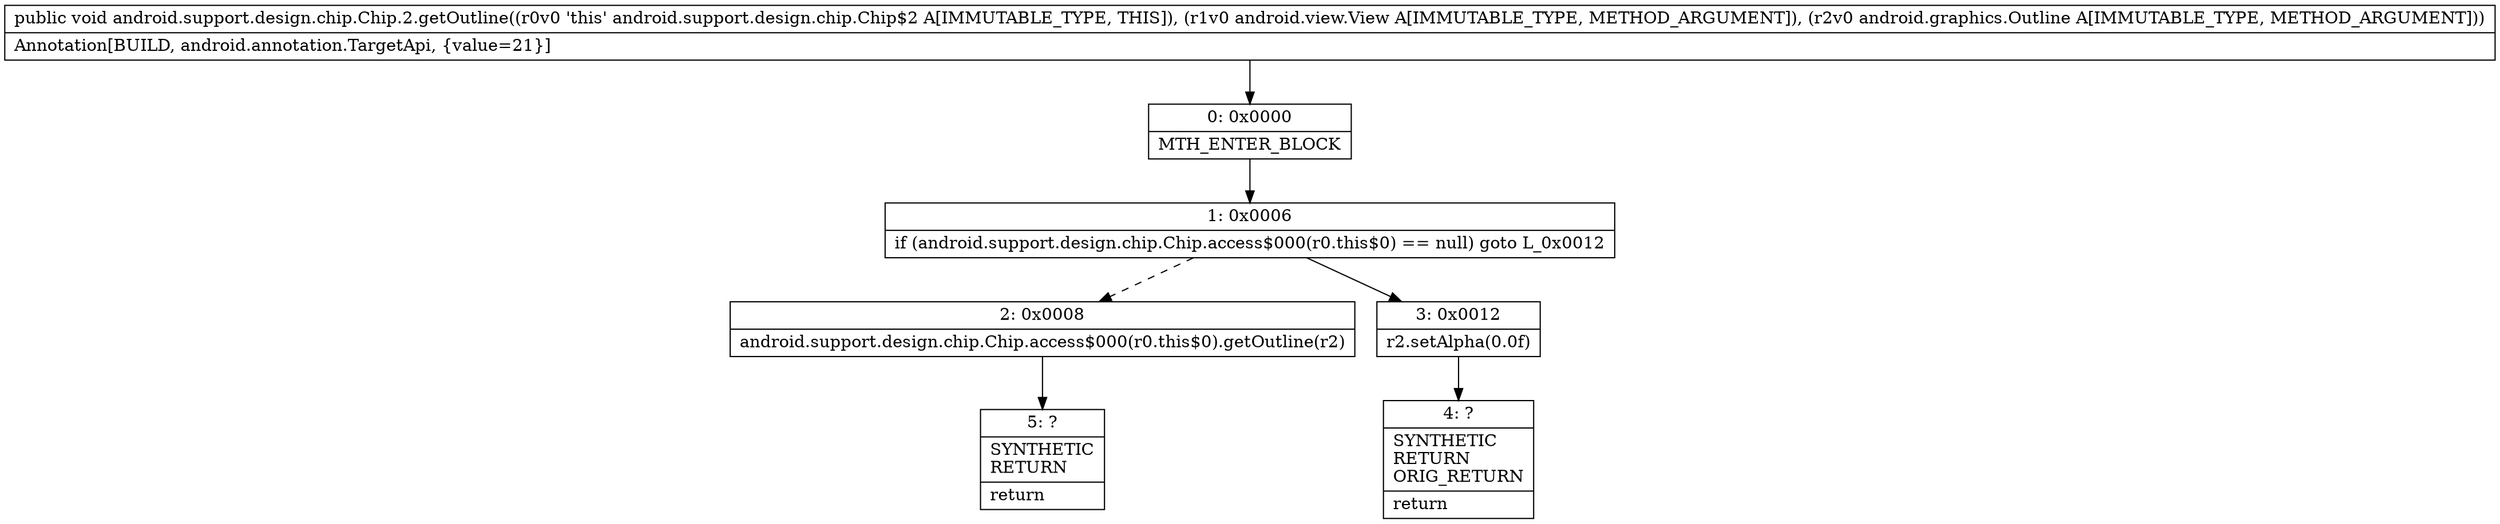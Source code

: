 digraph "CFG forandroid.support.design.chip.Chip.2.getOutline(Landroid\/view\/View;Landroid\/graphics\/Outline;)V" {
Node_0 [shape=record,label="{0\:\ 0x0000|MTH_ENTER_BLOCK\l}"];
Node_1 [shape=record,label="{1\:\ 0x0006|if (android.support.design.chip.Chip.access$000(r0.this$0) == null) goto L_0x0012\l}"];
Node_2 [shape=record,label="{2\:\ 0x0008|android.support.design.chip.Chip.access$000(r0.this$0).getOutline(r2)\l}"];
Node_3 [shape=record,label="{3\:\ 0x0012|r2.setAlpha(0.0f)\l}"];
Node_4 [shape=record,label="{4\:\ ?|SYNTHETIC\lRETURN\lORIG_RETURN\l|return\l}"];
Node_5 [shape=record,label="{5\:\ ?|SYNTHETIC\lRETURN\l|return\l}"];
MethodNode[shape=record,label="{public void android.support.design.chip.Chip.2.getOutline((r0v0 'this' android.support.design.chip.Chip$2 A[IMMUTABLE_TYPE, THIS]), (r1v0 android.view.View A[IMMUTABLE_TYPE, METHOD_ARGUMENT]), (r2v0 android.graphics.Outline A[IMMUTABLE_TYPE, METHOD_ARGUMENT]))  | Annotation[BUILD, android.annotation.TargetApi, \{value=21\}]\l}"];
MethodNode -> Node_0;
Node_0 -> Node_1;
Node_1 -> Node_2[style=dashed];
Node_1 -> Node_3;
Node_2 -> Node_5;
Node_3 -> Node_4;
}

